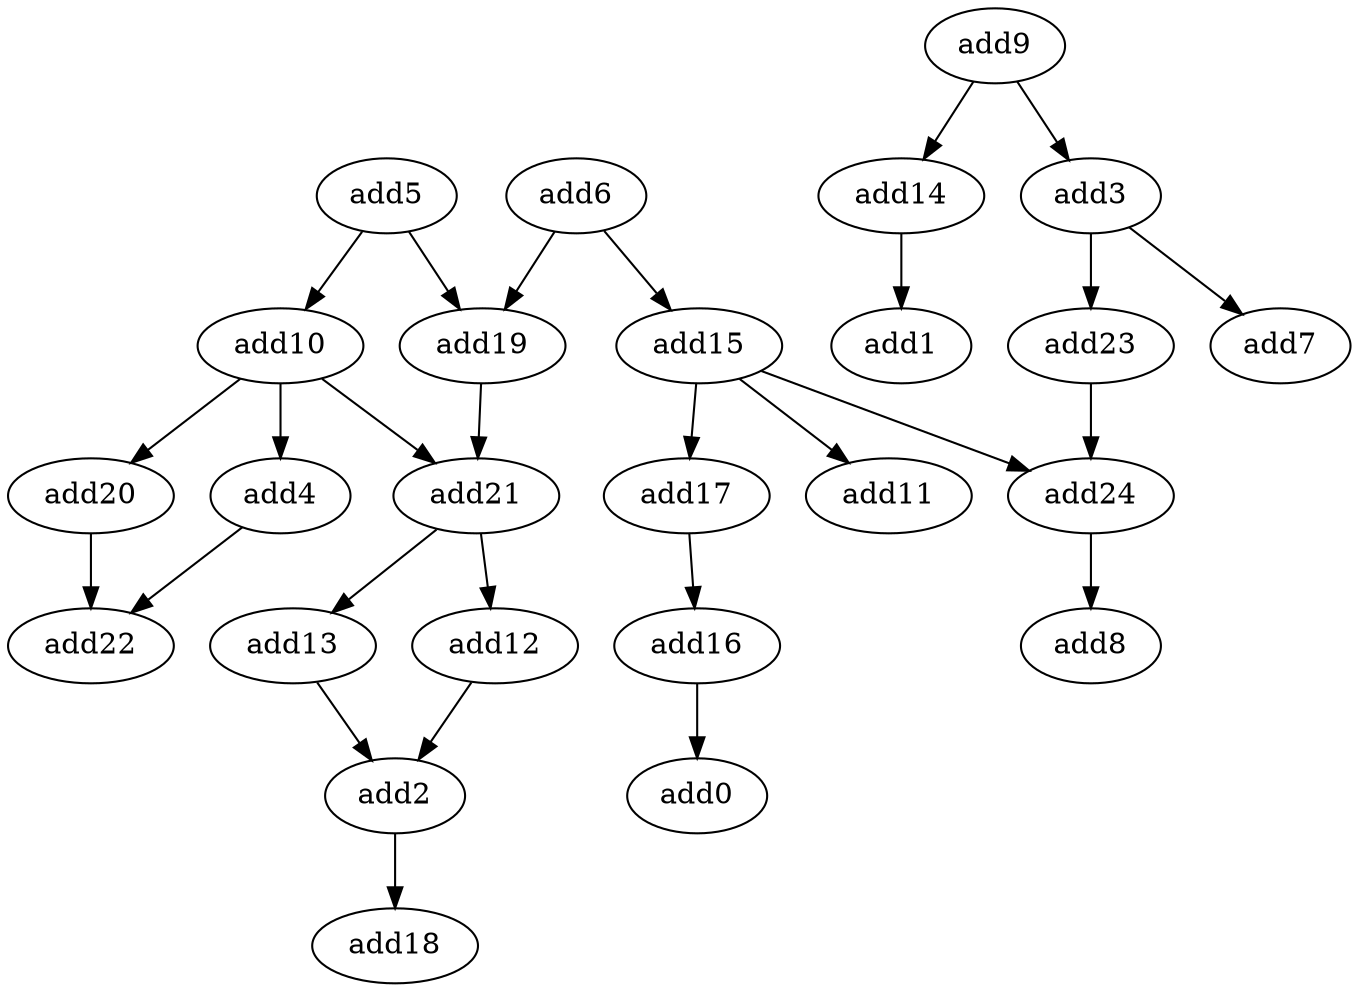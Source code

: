 strict digraph  {
add20 [opcode=add];
add5 [opcode=add];
add14 [opcode=add];
add17 [opcode=add];
add0 [opcode=add];
add21 [opcode=add];
add22 [opcode=add];
add8 [opcode=add];
add23 [opcode=add];
add10 [opcode=add];
add4 [opcode=add];
add2 [opcode=add];
add18 [opcode=add];
add13 [opcode=add];
add6 [opcode=add];
add3 [opcode=add];
add9 [opcode=add];
add19 [opcode=add];
add11 [opcode=add];
add7 [opcode=add];
add12 [opcode=add];
add15 [opcode=add];
add1 [opcode=add];
add24 [opcode=add];
add16 [opcode=add];
add20 -> add22;
add5 -> add10;
add5 -> add19;
add14 -> add1;
add17 -> add16;
add21 -> add12;
add21 -> add13;
add23 -> add24;
add10 -> add20;
add10 -> add4;
add10 -> add21;
add4 -> add22;
add2 -> add18;
add13 -> add2;
add6 -> add19;
add6 -> add15;
add3 -> add7;
add3 -> add23;
add9 -> add3;
add9 -> add14;
add19 -> add21;
add12 -> add2;
add15 -> add24;
add15 -> add17;
add15 -> add11;
add24 -> add8;
add16 -> add0;
}
